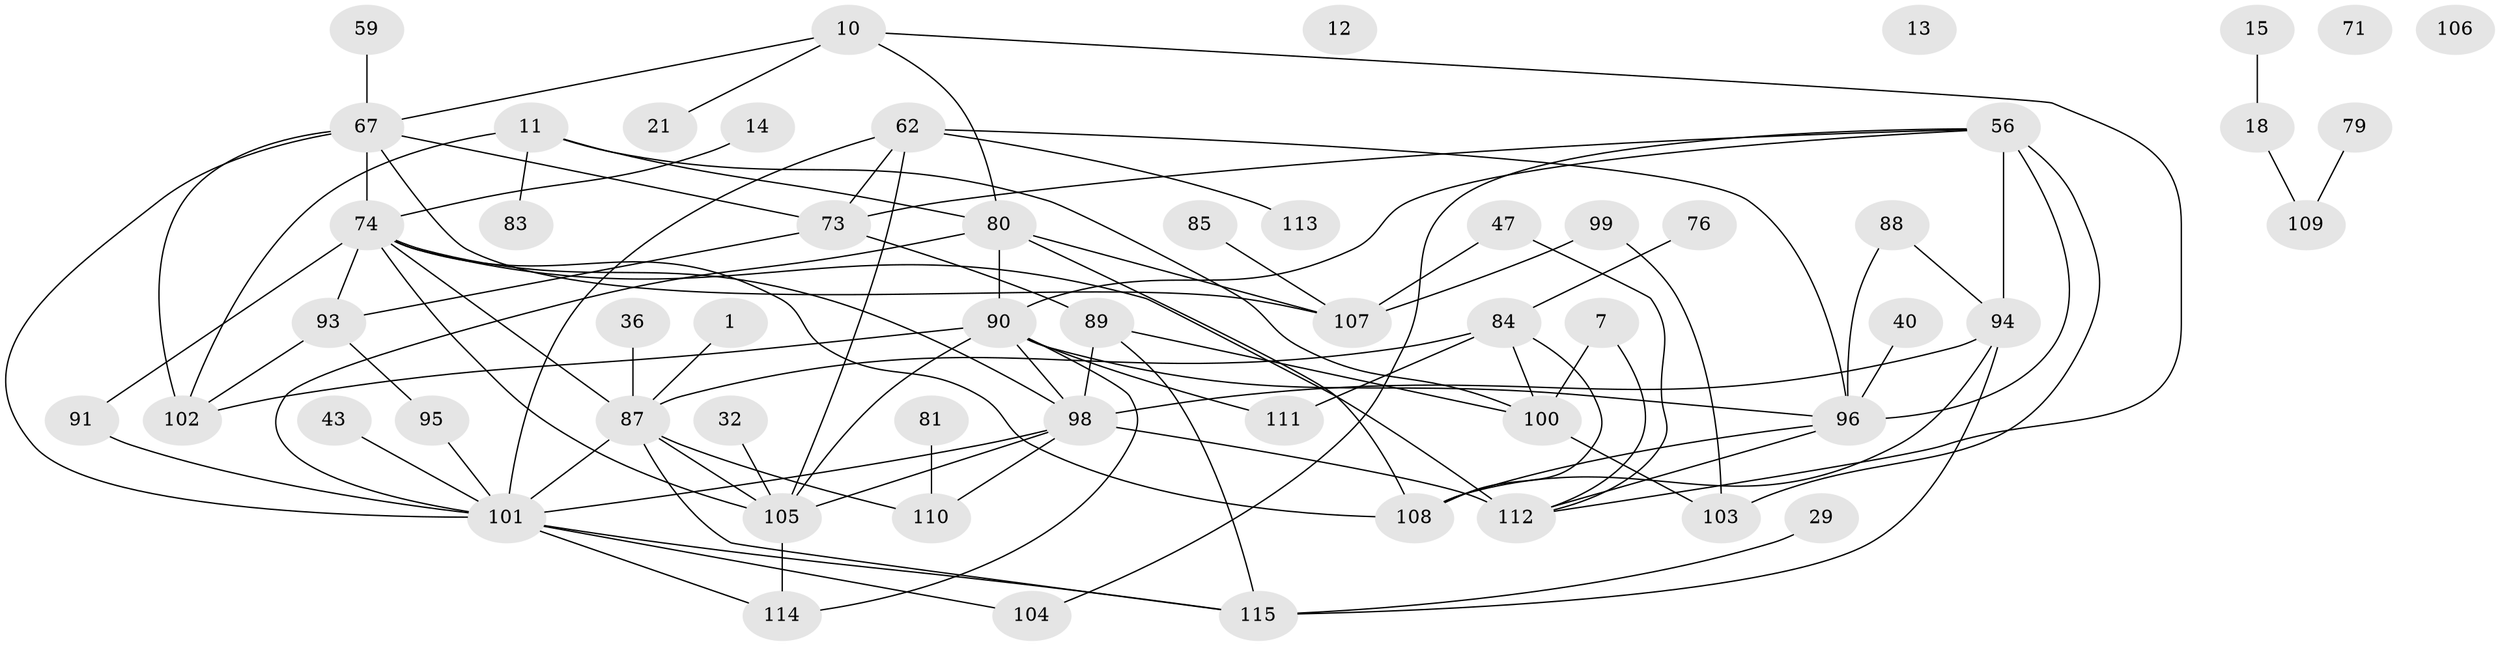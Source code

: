 // original degree distribution, {1: 0.20869565217391303, 5: 0.13043478260869565, 4: 0.17391304347826086, 2: 0.14782608695652175, 0: 0.034782608695652174, 3: 0.25217391304347825, 7: 0.017391304347826087, 6: 0.034782608695652174}
// Generated by graph-tools (version 1.1) at 2025/40/03/09/25 04:40:31]
// undirected, 57 vertices, 94 edges
graph export_dot {
graph [start="1"]
  node [color=gray90,style=filled];
  1;
  7;
  10;
  11;
  12;
  13;
  14;
  15;
  18;
  21;
  29;
  32;
  36;
  40;
  43;
  47;
  56 [super="+28"];
  59;
  62 [super="+58+61"];
  67 [super="+41+57"];
  71;
  73 [super="+34"];
  74 [super="+63+64+65"];
  76;
  79;
  80 [super="+69"];
  81;
  83;
  84 [super="+35+68"];
  85;
  87 [super="+72"];
  88 [super="+24"];
  89 [super="+48+60+51"];
  90 [super="+8+66+70"];
  91;
  93 [super="+33"];
  94 [super="+78"];
  95 [super="+49"];
  96 [super="+45"];
  98 [super="+19"];
  99;
  100 [super="+3+9"];
  101 [super="+37+53+52"];
  102 [super="+17+42"];
  103;
  104 [super="+39"];
  105 [super="+97+92"];
  106;
  107 [super="+27"];
  108 [super="+25"];
  109;
  110;
  111 [super="+23"];
  112 [super="+82+86"];
  113;
  114;
  115;
  1 -- 87;
  7 -- 100;
  7 -- 112;
  10 -- 21;
  10 -- 80;
  10 -- 67;
  10 -- 112;
  11 -- 80;
  11 -- 83;
  11 -- 100;
  11 -- 102;
  14 -- 74;
  15 -- 18;
  18 -- 109;
  29 -- 115;
  32 -- 105;
  36 -- 87;
  40 -- 96;
  43 -- 101;
  47 -- 107;
  47 -- 112;
  56 -- 96 [weight=2];
  56 -- 103;
  56 -- 104;
  56 -- 73;
  56 -- 94;
  56 -- 90;
  59 -- 67;
  62 -- 113;
  62 -- 105 [weight=2];
  62 -- 101 [weight=2];
  62 -- 96;
  62 -- 73;
  67 -- 101 [weight=2];
  67 -- 107;
  67 -- 73;
  67 -- 102;
  67 -- 74;
  73 -- 93;
  73 -- 89;
  74 -- 87;
  74 -- 98;
  74 -- 112 [weight=2];
  74 -- 91;
  74 -- 108;
  74 -- 93;
  74 -- 105;
  76 -- 84;
  79 -- 109;
  80 -- 90 [weight=2];
  80 -- 101;
  80 -- 107;
  80 -- 108;
  81 -- 110;
  84 -- 111;
  84 -- 87;
  84 -- 108;
  84 -- 100;
  85 -- 107;
  87 -- 115 [weight=2];
  87 -- 101;
  87 -- 110;
  87 -- 105;
  88 -- 96;
  88 -- 94;
  89 -- 98;
  89 -- 115;
  89 -- 100;
  90 -- 102 [weight=2];
  90 -- 111;
  90 -- 96;
  90 -- 98 [weight=2];
  90 -- 114;
  90 -- 105;
  91 -- 101;
  93 -- 95;
  93 -- 102;
  94 -- 98 [weight=2];
  94 -- 115 [weight=2];
  94 -- 108;
  95 -- 101;
  96 -- 112;
  96 -- 108;
  98 -- 101 [weight=2];
  98 -- 105;
  98 -- 110;
  98 -- 112 [weight=3];
  99 -- 103;
  99 -- 107;
  100 -- 103;
  101 -- 114 [weight=2];
  101 -- 104;
  101 -- 115;
  105 -- 114 [weight=3];
}
